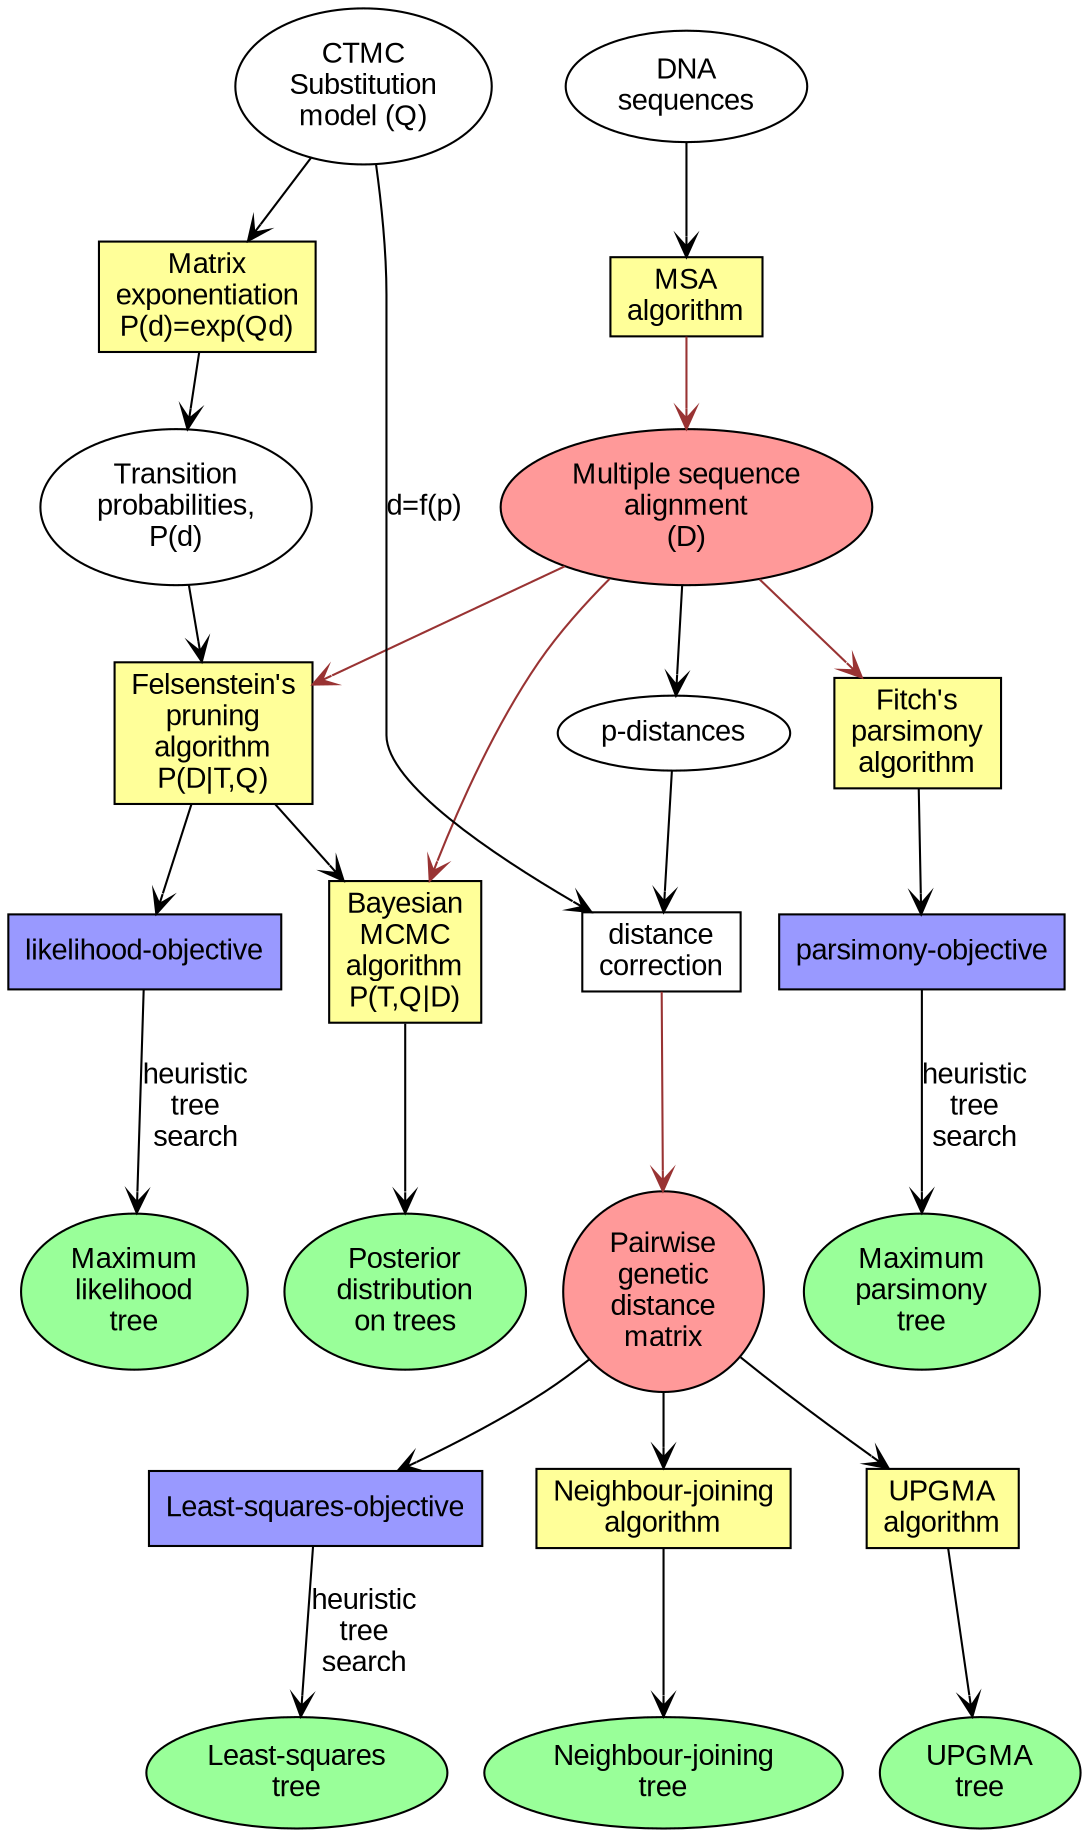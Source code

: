 digraph G {
  graph [fontname = "arial"];
  node [fontname = "arial"];
  edge [fontname = "arial", arrowhead="vee"];

  sequences [ label="DNA\nsequences"];
  
  sequence_alignment [ label="MSA\nalgorithm", shape=rect, style=filled, fillcolor="#ffff99" ];
  
  msa [ label="Multiple sequence\nalignment\n(D)", style=filled, fillcolor="#ff9999"];
  distances [ label="Pairwise\ngenetic\n\distance\nmatrix",style=filled, fillcolor="#ff9999"  ];
  transition_probs [ label="Transition\nprobabilities,\nP(d)" ];
  
  felsenstein_pruning [ label="Felsenstein's\npruning\nalgorithm\nP(D|T,Q)", shape=rectangle, style=filled, fillcolor="#ffff99" ];

  substmodel [ label="CTMC\nSubstitution\nmodel (Q)"];
  
  matrix_exponentiation [label="Matrix\nexponentiation\nP(d)=exp(Qd)", shape="rect", style=filled, fillcolor="#ffff99" ];
  
  maximum_likelihood [label="Maximum\nlikelihood\ntree", style=filled, fillcolor="#99ff99" ];
  bayesian_inference [label="Bayesian\nMCMC\nalgorithm\nP(T,Q|D)", shape="rect", style=filled, fillcolor="#ffff99" ];

  bayesian_posterior [label="Posterior\ndistribution\non trees", style=filled, fillcolor="#99ff99" ];
  
  ls [label="Least-squares\ntree", style=filled, fillcolor="#99ff99" ];

  p_distances [label="p-distances"]
  
  distance_correction [label="distance\ncorrection", shape=rect]

  ls_objective [label="Least-squares-objective", shape=rect, style=filled, fillcolor="#9999ff"];

  nj_algorithm [ label="Neighbour-joining\nalgorithm", shape=rectangle, style=filled, fillcolor="#ffff99"  ];
  upgma_algorithm [ label="UPGMA\nalgorithm", shape=rectangle, style=filled, fillcolor="#ffff99"  ];
  
  fitchs_algorithm [ label="Fitch's\nparsimony\nalgorithm", shape=rectangle, style=filled, fillcolor="#ffff99"  ];
  parsimony_objective [label="parsimony-objective", shape=rect, style=filled, fillcolor="#9999ff"];
  maximum_parsimony [label="Maximum\nparsimony\ntree", style=filled, fillcolor="#99ff99" ];
  ml_objective [label="likelihood-objective", shape=rect, style=filled, fillcolor="#9999ff"];
    
  nj_tree [ label="Neighbour-joining\ntree", style=filled, fillcolor="#99ff99" ];
  upgma_tree [ label="UPGMA\ntree", style=filled, fillcolor="#99ff99" ];

  substmodel -> distance_correction[label="d=f(p)"];

  substmodel -> matrix_exponentiation; 
  
  matrix_exponentiation -> transition_probs[label=""];

transition_probs -> felsenstein_pruning;

felsenstein_pruning -> bayesian_inference; 

felsenstein_pruning -> ml_objective; 
ml_objective -> maximum_likelihood[label="heuristic\ntree\nsearch"];

fitchs_algorithm -> parsimony_objective;
parsimony_objective -> maximum_parsimony[label="heuristic\ntree\nsearch"];

  sequences -> sequence_alignment

  sequence_alignment -> msa [penwidth=1, color="#993333"]

  msa -> p_distances;
  
  p_distances -> distance_correction;
  
  distance_correction -> distances[penwidth=1, color="#993333"]

  msa -> fitchs_algorithm[penwidth=1 color="#993333"]
  msa -> felsenstein_pruning[penwidth=1 color="#993333"]
  msa -> bayesian_inference[penwidth=1 color="#993333"]
  
  bayesian_inference -> bayesian_posterior;

  distances -> nj_algorithm
  distances -> upgma_algorithm
  distances -> ls_objective;
  
  ls_objective -> ls[label="heuristic\ntree\nsearch"];
  
  nj_algorithm -> nj_tree

  upgma_algorithm -> upgma_tree

}
